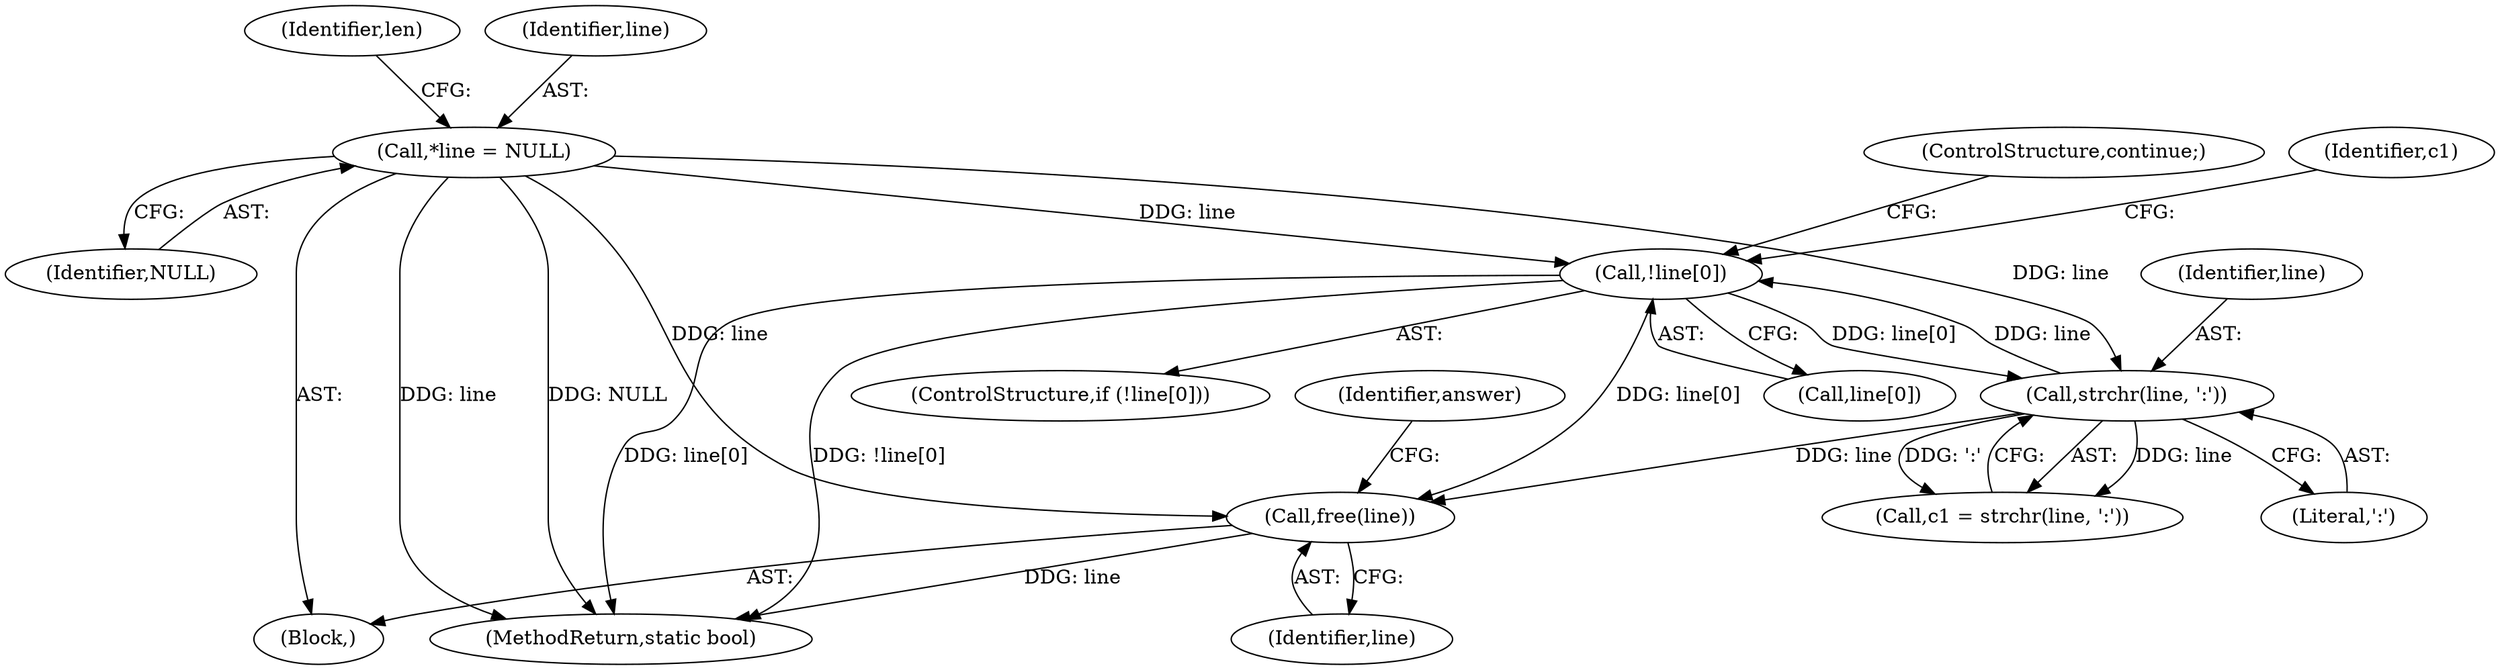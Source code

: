 digraph "1_lxcfs_a8b6c3e0537e90fba3c55910fd1b7229d54a60a7@API" {
"1000241" [label="(Call,free(line))"];
"1000163" [label="(Call,!line[0])"];
"1000114" [label="(Call,*line = NULL)"];
"1000170" [label="(Call,strchr(line, ':'))"];
"1000242" [label="(Identifier,line)"];
"1000241" [label="(Call,free(line))"];
"1000164" [label="(Call,line[0])"];
"1000245" [label="(MethodReturn,static bool)"];
"1000163" [label="(Call,!line[0])"];
"1000119" [label="(Identifier,len)"];
"1000114" [label="(Call,*line = NULL)"];
"1000169" [label="(Identifier,c1)"];
"1000116" [label="(Identifier,NULL)"];
"1000168" [label="(Call,c1 = strchr(line, ':'))"];
"1000162" [label="(ControlStructure,if (!line[0]))"];
"1000171" [label="(Identifier,line)"];
"1000167" [label="(ControlStructure,continue;)"];
"1000172" [label="(Literal,':')"];
"1000170" [label="(Call,strchr(line, ':'))"];
"1000115" [label="(Identifier,line)"];
"1000244" [label="(Identifier,answer)"];
"1000106" [label="(Block,)"];
"1000241" -> "1000106"  [label="AST: "];
"1000241" -> "1000242"  [label="CFG: "];
"1000242" -> "1000241"  [label="AST: "];
"1000244" -> "1000241"  [label="CFG: "];
"1000241" -> "1000245"  [label="DDG: line"];
"1000163" -> "1000241"  [label="DDG: line[0]"];
"1000114" -> "1000241"  [label="DDG: line"];
"1000170" -> "1000241"  [label="DDG: line"];
"1000163" -> "1000162"  [label="AST: "];
"1000163" -> "1000164"  [label="CFG: "];
"1000164" -> "1000163"  [label="AST: "];
"1000167" -> "1000163"  [label="CFG: "];
"1000169" -> "1000163"  [label="CFG: "];
"1000163" -> "1000245"  [label="DDG: line[0]"];
"1000163" -> "1000245"  [label="DDG: !line[0]"];
"1000114" -> "1000163"  [label="DDG: line"];
"1000170" -> "1000163"  [label="DDG: line"];
"1000163" -> "1000170"  [label="DDG: line[0]"];
"1000114" -> "1000106"  [label="AST: "];
"1000114" -> "1000116"  [label="CFG: "];
"1000115" -> "1000114"  [label="AST: "];
"1000116" -> "1000114"  [label="AST: "];
"1000119" -> "1000114"  [label="CFG: "];
"1000114" -> "1000245"  [label="DDG: line"];
"1000114" -> "1000245"  [label="DDG: NULL"];
"1000114" -> "1000170"  [label="DDG: line"];
"1000170" -> "1000168"  [label="AST: "];
"1000170" -> "1000172"  [label="CFG: "];
"1000171" -> "1000170"  [label="AST: "];
"1000172" -> "1000170"  [label="AST: "];
"1000168" -> "1000170"  [label="CFG: "];
"1000170" -> "1000168"  [label="DDG: line"];
"1000170" -> "1000168"  [label="DDG: ':'"];
}
